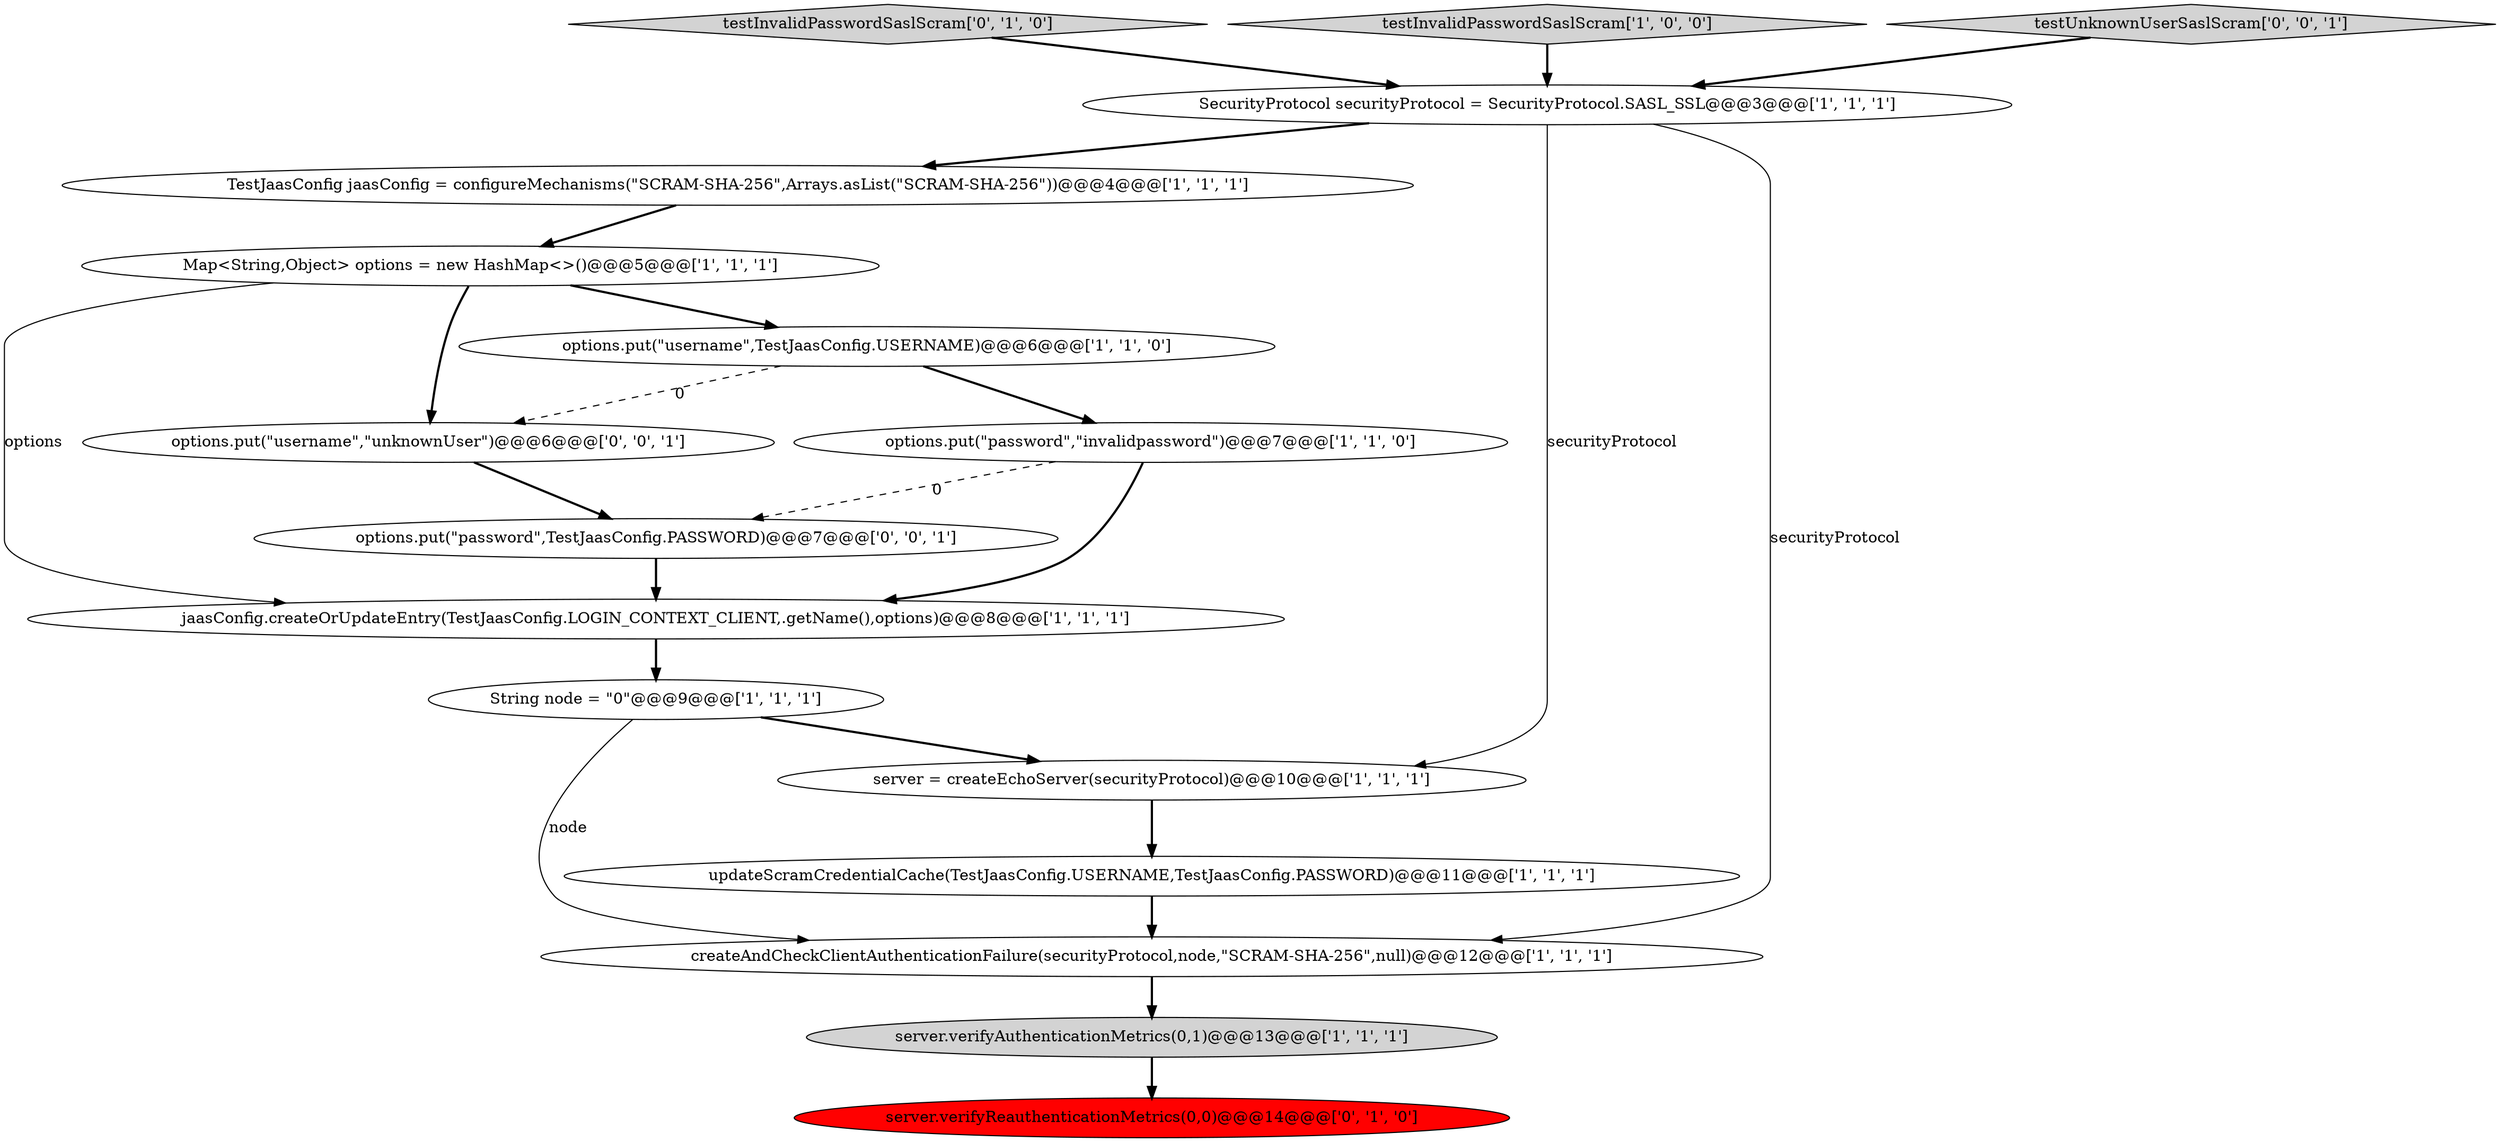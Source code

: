 digraph {
2 [style = filled, label = "TestJaasConfig jaasConfig = configureMechanisms(\"SCRAM-SHA-256\",Arrays.asList(\"SCRAM-SHA-256\"))@@@4@@@['1', '1', '1']", fillcolor = white, shape = ellipse image = "AAA0AAABBB1BBB"];
13 [style = filled, label = "server.verifyReauthenticationMetrics(0,0)@@@14@@@['0', '1', '0']", fillcolor = red, shape = ellipse image = "AAA1AAABBB2BBB"];
9 [style = filled, label = "SecurityProtocol securityProtocol = SecurityProtocol.SASL_SSL@@@3@@@['1', '1', '1']", fillcolor = white, shape = ellipse image = "AAA0AAABBB1BBB"];
14 [style = filled, label = "options.put(\"username\",\"unknownUser\")@@@6@@@['0', '0', '1']", fillcolor = white, shape = ellipse image = "AAA0AAABBB3BBB"];
12 [style = filled, label = "testInvalidPasswordSaslScram['0', '1', '0']", fillcolor = lightgray, shape = diamond image = "AAA0AAABBB2BBB"];
4 [style = filled, label = "server = createEchoServer(securityProtocol)@@@10@@@['1', '1', '1']", fillcolor = white, shape = ellipse image = "AAA0AAABBB1BBB"];
8 [style = filled, label = "testInvalidPasswordSaslScram['1', '0', '0']", fillcolor = lightgray, shape = diamond image = "AAA0AAABBB1BBB"];
0 [style = filled, label = "jaasConfig.createOrUpdateEntry(TestJaasConfig.LOGIN_CONTEXT_CLIENT,.getName(),options)@@@8@@@['1', '1', '1']", fillcolor = white, shape = ellipse image = "AAA0AAABBB1BBB"];
16 [style = filled, label = "options.put(\"password\",TestJaasConfig.PASSWORD)@@@7@@@['0', '0', '1']", fillcolor = white, shape = ellipse image = "AAA0AAABBB3BBB"];
3 [style = filled, label = "String node = \"0\"@@@9@@@['1', '1', '1']", fillcolor = white, shape = ellipse image = "AAA0AAABBB1BBB"];
6 [style = filled, label = "createAndCheckClientAuthenticationFailure(securityProtocol,node,\"SCRAM-SHA-256\",null)@@@12@@@['1', '1', '1']", fillcolor = white, shape = ellipse image = "AAA0AAABBB1BBB"];
7 [style = filled, label = "server.verifyAuthenticationMetrics(0,1)@@@13@@@['1', '1', '1']", fillcolor = lightgray, shape = ellipse image = "AAA0AAABBB1BBB"];
11 [style = filled, label = "Map<String,Object> options = new HashMap<>()@@@5@@@['1', '1', '1']", fillcolor = white, shape = ellipse image = "AAA0AAABBB1BBB"];
15 [style = filled, label = "testUnknownUserSaslScram['0', '0', '1']", fillcolor = lightgray, shape = diamond image = "AAA0AAABBB3BBB"];
10 [style = filled, label = "options.put(\"password\",\"invalidpassword\")@@@7@@@['1', '1', '0']", fillcolor = white, shape = ellipse image = "AAA0AAABBB1BBB"];
5 [style = filled, label = "updateScramCredentialCache(TestJaasConfig.USERNAME,TestJaasConfig.PASSWORD)@@@11@@@['1', '1', '1']", fillcolor = white, shape = ellipse image = "AAA0AAABBB1BBB"];
1 [style = filled, label = "options.put(\"username\",TestJaasConfig.USERNAME)@@@6@@@['1', '1', '0']", fillcolor = white, shape = ellipse image = "AAA0AAABBB1BBB"];
7->13 [style = bold, label=""];
0->3 [style = bold, label=""];
14->16 [style = bold, label=""];
16->0 [style = bold, label=""];
11->0 [style = solid, label="options"];
1->14 [style = dashed, label="0"];
11->14 [style = bold, label=""];
9->2 [style = bold, label=""];
11->1 [style = bold, label=""];
9->6 [style = solid, label="securityProtocol"];
12->9 [style = bold, label=""];
3->4 [style = bold, label=""];
9->4 [style = solid, label="securityProtocol"];
5->6 [style = bold, label=""];
15->9 [style = bold, label=""];
10->0 [style = bold, label=""];
8->9 [style = bold, label=""];
10->16 [style = dashed, label="0"];
6->7 [style = bold, label=""];
1->10 [style = bold, label=""];
4->5 [style = bold, label=""];
2->11 [style = bold, label=""];
3->6 [style = solid, label="node"];
}
